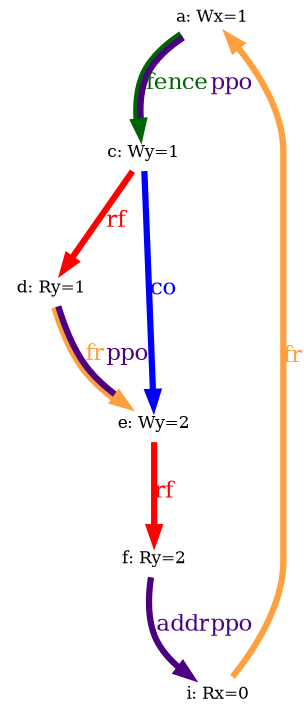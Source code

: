 digraph G {

splines=spline;
pad="0.000000";


/* the unlocked events */
eiid0 [label="a: Wx=1", shape="none", fontsize=8, pos="1.000000,1.575000!", fixedsize="false", height="0.111111", width="0.555556"];
eiid1 [label="c: Wy=1", shape="none", fontsize=8, pos="1.000000,1.050000!", fixedsize="false", height="0.111111", width="0.555556"];
eiid2 [label="d: Ry=1", shape="none", fontsize=8, pos="2.500000,1.575000!", fixedsize="false", height="0.111111", width="0.555556"];
eiid3 [label="e: Wy=2", shape="none", fontsize=8, pos="2.500000,1.050000!", fixedsize="false", height="0.111111", width="0.555556"];
eiid4 [label="f: Ry=2", shape="none", fontsize=8, pos="2.500000,0.525000!", fixedsize="false", height="0.111111", width="0.555556"];
eiid5 [label="i: Rx=0", shape="none", fontsize=8, pos="2.500000,0.000000!", fixedsize="false", height="0.111111", width="0.555556"];

/* the intra_causality_data edges */


/* the intra_causality_control edges */

/* the poi edges */
/* the rfmap edges */


/* The viewed-before edges */
eiid0 -> eiid1 [label=<<font color="darkgreen">fence</font><font color="indigo">ppo</font>>, color="darkgreen:indigo", fontsize=11, penwidth="3.000000", arrowsize="0.666700"];
eiid1 -> eiid2 [label=<<font color="red">rf</font>>, color="red", fontsize=11, penwidth="3.000000", arrowsize="0.666700"];
eiid1 -> eiid3 [label=<<font color="blue">co</font>>, color="blue", fontsize=11, penwidth="3.000000", arrowsize="0.666700"];
eiid2 -> eiid3 [label=<<font color="#ffa040">fr</font><font color="indigo">ppo</font>>, color="#ffa040:indigo", fontsize=11, penwidth="3.000000", arrowsize="0.666700"];
eiid3 -> eiid4 [label=<<font color="red">rf</font>>, color="red", fontsize=11, penwidth="3.000000", arrowsize="0.666700"];
eiid4 -> eiid5 [label=<<font color="indigo">addr</font><font color="indigo">ppo</font>>, color="indigo", fontsize=11, penwidth="3.000000", arrowsize="0.666700"];
eiid5 -> eiid0 [label=<<font color="#ffa040">fr</font>>, color="#ffa040", fontsize=11, penwidth="3.000000", arrowsize="0.666700"];
}
